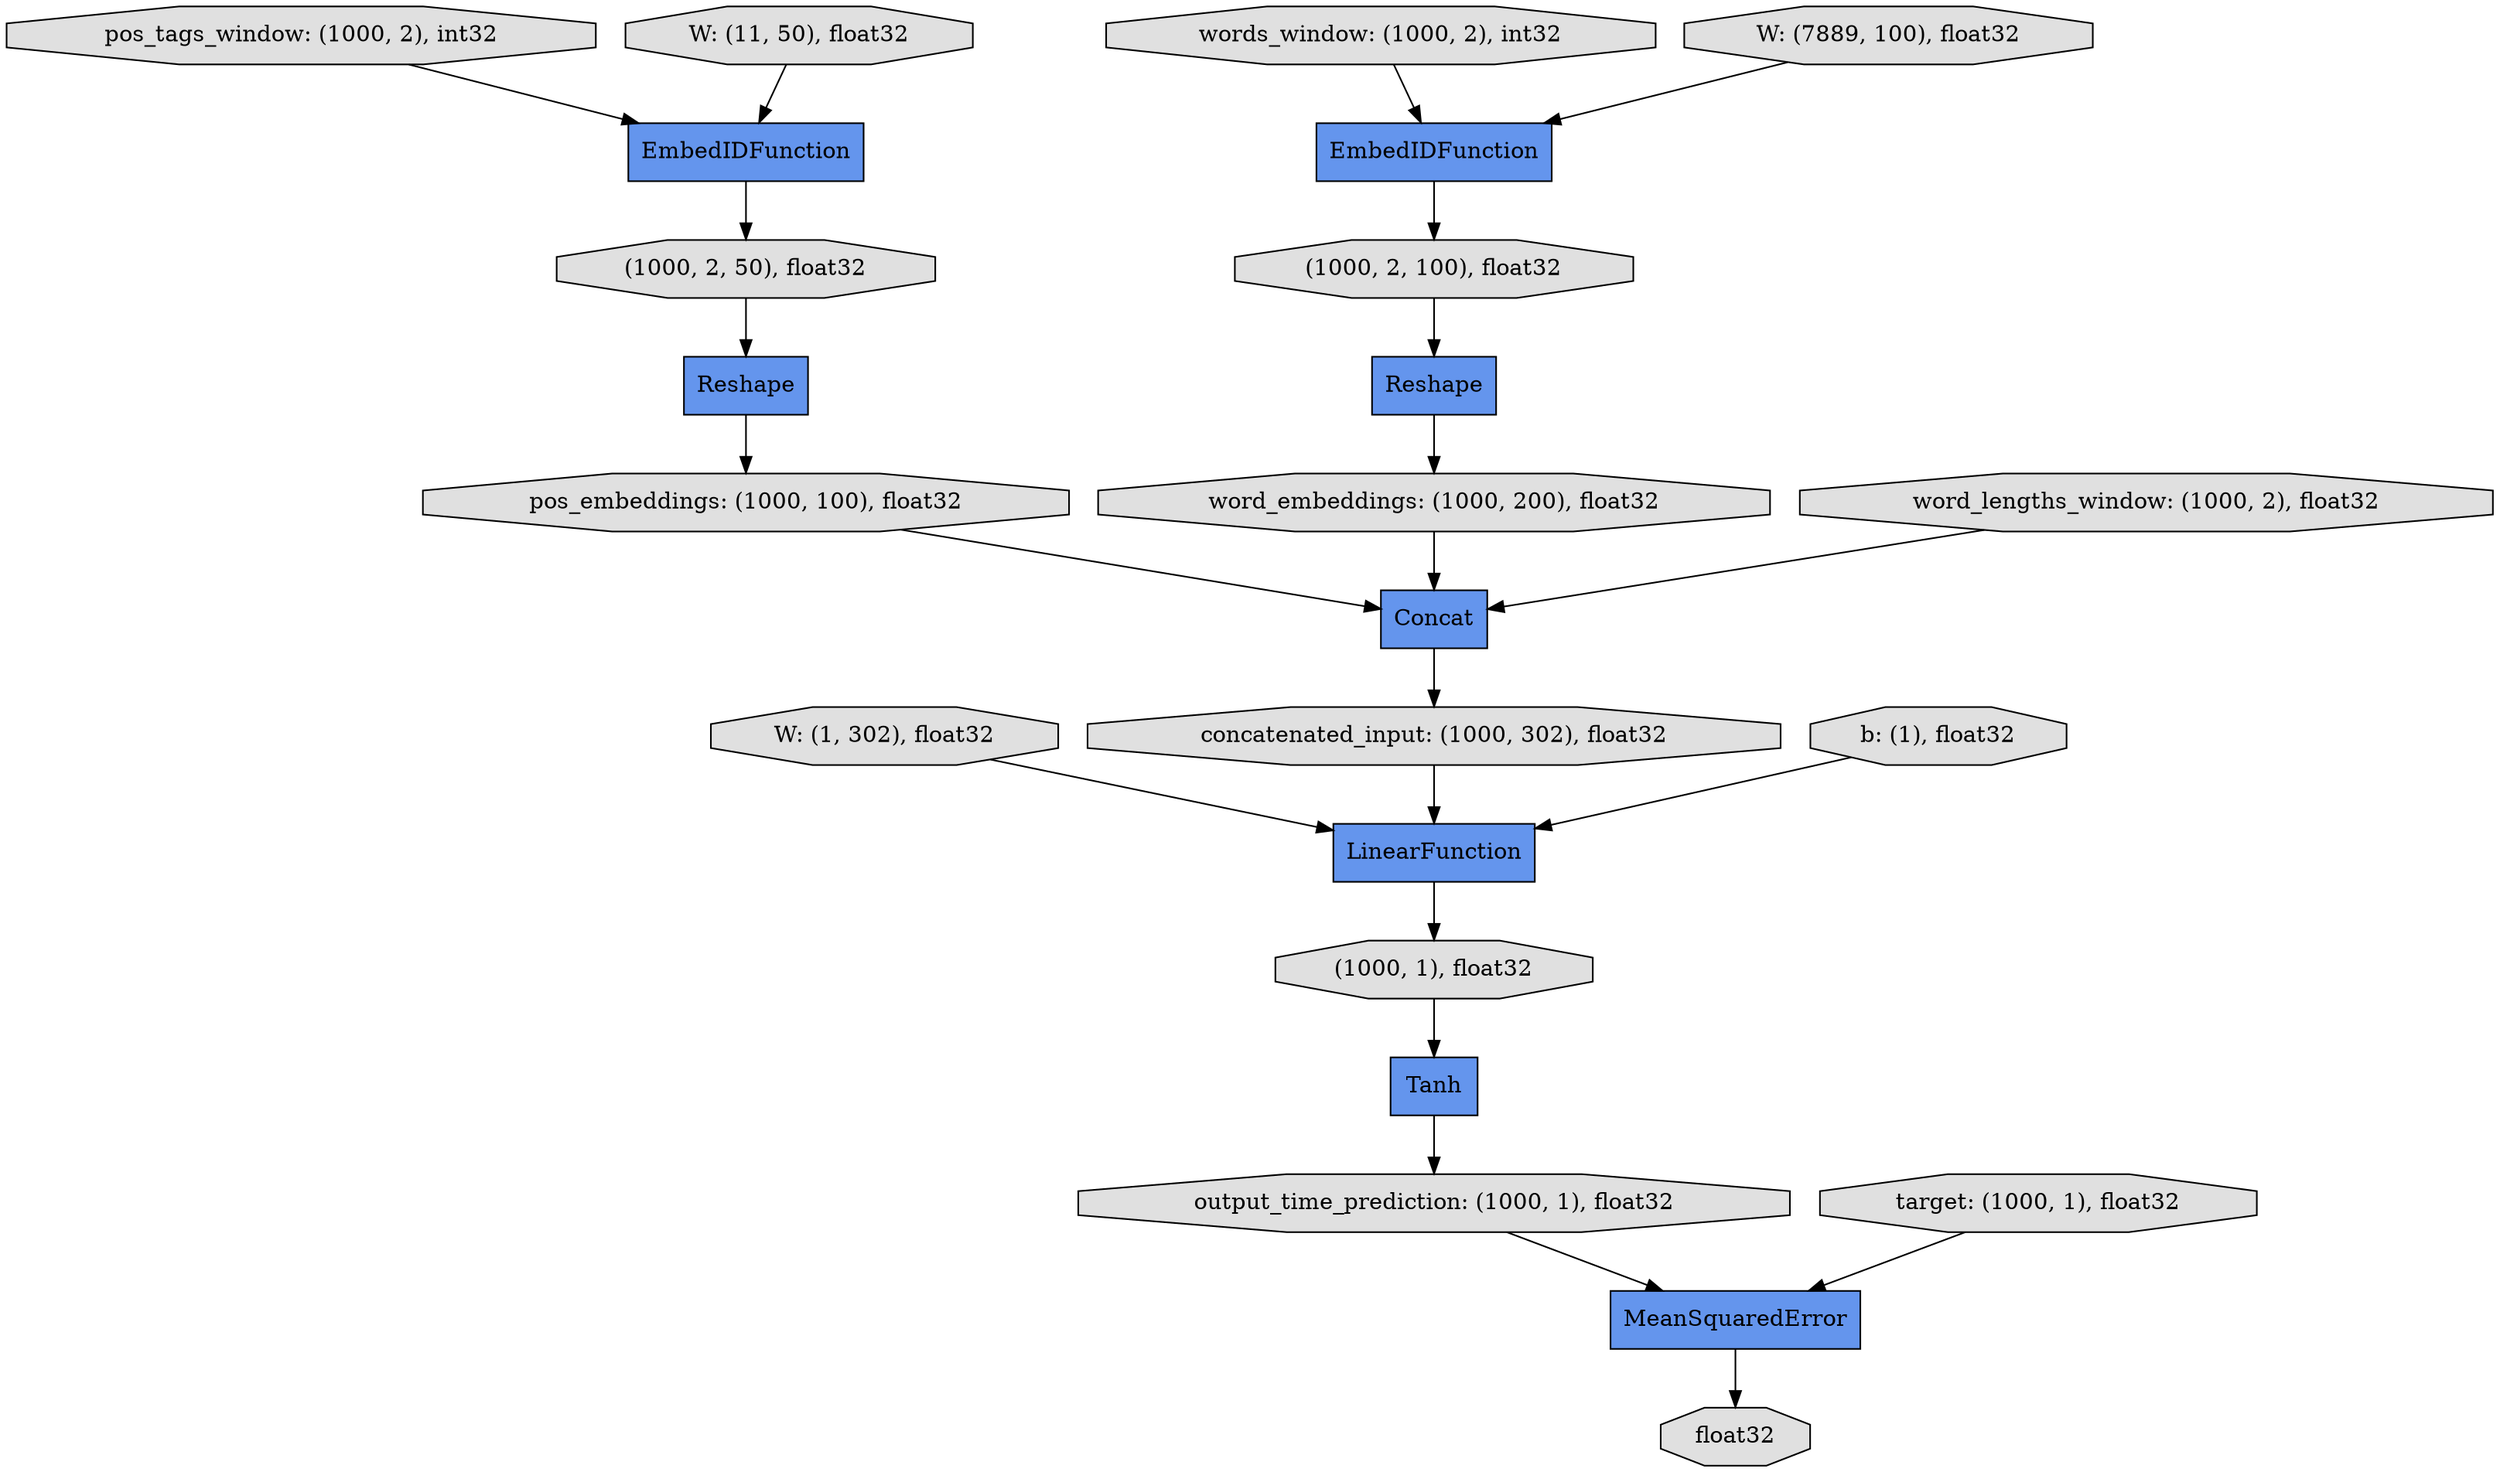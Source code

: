 digraph graphname{rankdir=TB;139902815041576 [shape="record",fillcolor="#6495ED",label="MeanSquaredError",style="filled"];139902815039560 [shape="octagon",fillcolor="#E0E0E0",label="W: (1, 302), float32",style="filled"];139902815041800 [shape="octagon",fillcolor="#E0E0E0",label="words_window: (1000, 2), int32",style="filled"];139902815050048 [shape="record",fillcolor="#6495ED",label="EmbedIDFunction",style="filled"];139902815040008 [shape="octagon",fillcolor="#E0E0E0",label="pos_tags_window: (1000, 2), int32",style="filled"];139902815042360 [shape="record",fillcolor="#6495ED",label="LinearFunction",style="filled"];139902815050552 [shape="octagon",fillcolor="#E0E0E0",label="pos_embeddings: (1000, 100), float32",style="filled"];139902815050664 [shape="octagon",fillcolor="#E0E0E0",label="float32",style="filled"];139902815042472 [shape="octagon",fillcolor="#E0E0E0",label="W: (11, 50), float32",style="filled"];139902815048704 [shape="record",fillcolor="#6495ED",label="EmbedIDFunction",style="filled"];139902815050776 [shape="octagon",fillcolor="#E0E0E0",label="output_time_prediction: (1000, 1), float32",style="filled"];139902815042584 [shape="octagon",fillcolor="#E0E0E0",label="W: (7889, 100), float32",style="filled"];139902815048928 [shape="octagon",fillcolor="#E0E0E0",label="concatenated_input: (1000, 302), float32",style="filled"];139902815051000 [shape="octagon",fillcolor="#E0E0E0",label="(1000, 2, 100), float32",style="filled"];139902815040848 [shape="octagon",fillcolor="#E0E0E0",label="b: (1), float32",style="filled"];139902815051112 [shape="octagon",fillcolor="#E0E0E0",label="word_embeddings: (1000, 200), float32",style="filled"];139902815049152 [shape="octagon",fillcolor="#E0E0E0",label="(1000, 2, 50), float32",style="filled"];139902815043032 [shape="octagon",fillcolor="#E0E0E0",label="target: (1000, 1), float32",style="filled"];139902815049208 [shape="record",fillcolor="#6495ED",label="Reshape",style="filled"];139902815041128 [shape="octagon",fillcolor="#E0E0E0",label="word_lengths_window: (1000, 2), float32",style="filled"];139902815051448 [shape="record",fillcolor="#6495ED",label="Reshape",style="filled"];139902815043424 [shape="record",fillcolor="#6495ED",label="Tanh",style="filled"];139902815049600 [shape="record",fillcolor="#6495ED",label="Concat",style="filled"];139902815051728 [shape="octagon",fillcolor="#E0E0E0",label="(1000, 1), float32",style="filled"];139902815039560 -> 139902815042360;139902815050552 -> 139902815049600;139902815051000 -> 139902815051448;139902815043032 -> 139902815041576;139902815043424 -> 139902815050776;139902815048704 -> 139902815049152;139902815040848 -> 139902815042360;139902815040008 -> 139902815048704;139902815049208 -> 139902815050552;139902815042472 -> 139902815048704;139902815050048 -> 139902815051000;139902815049152 -> 139902815049208;139902815051448 -> 139902815051112;139902815049600 -> 139902815048928;139902815041128 -> 139902815049600;139902815042584 -> 139902815050048;139902815050776 -> 139902815041576;139902815051112 -> 139902815049600;139902815042360 -> 139902815051728;139902815048928 -> 139902815042360;139902815051728 -> 139902815043424;139902815041800 -> 139902815050048;139902815041576 -> 139902815050664;}